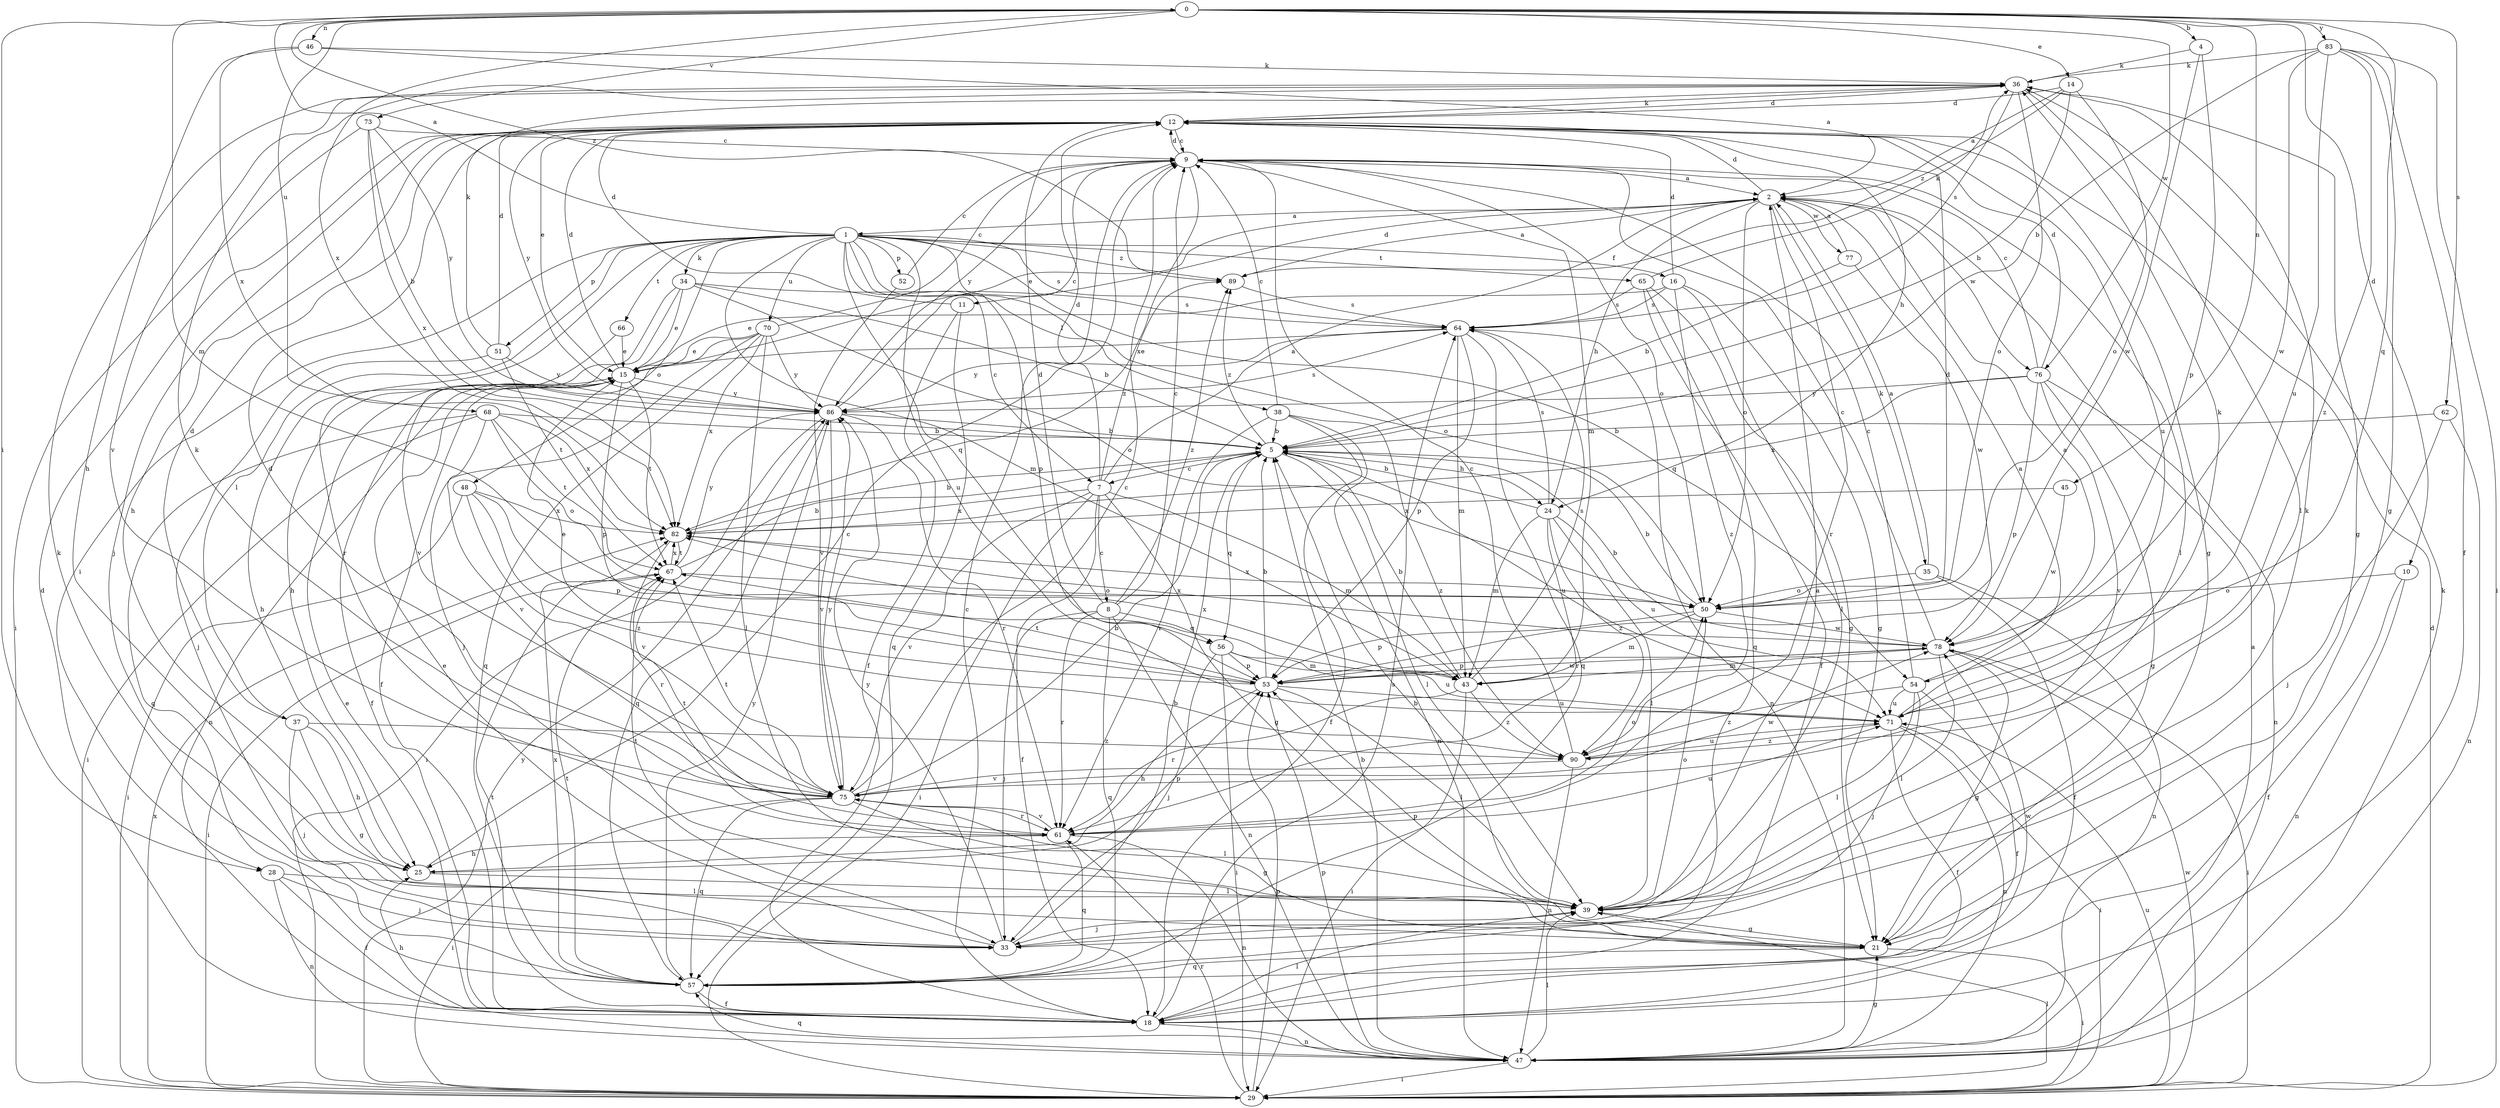 strict digraph  {
0;
1;
2;
4;
5;
7;
8;
9;
10;
11;
12;
14;
15;
16;
18;
21;
24;
25;
28;
29;
33;
34;
35;
36;
37;
38;
39;
43;
45;
46;
47;
48;
50;
51;
52;
53;
54;
56;
57;
61;
62;
64;
65;
66;
67;
68;
70;
71;
73;
75;
76;
77;
78;
82;
83;
86;
89;
90;
0 -> 4  [label=b];
0 -> 10  [label=d];
0 -> 14  [label=e];
0 -> 28  [label=i];
0 -> 43  [label=m];
0 -> 45  [label=n];
0 -> 46  [label=n];
0 -> 54  [label=q];
0 -> 62  [label=s];
0 -> 68  [label=u];
0 -> 73  [label=v];
0 -> 76  [label=w];
0 -> 82  [label=x];
0 -> 83  [label=y];
0 -> 89  [label=z];
1 -> 0  [label=a];
1 -> 7  [label=c];
1 -> 16  [label=f];
1 -> 28  [label=i];
1 -> 34  [label=k];
1 -> 37  [label=l];
1 -> 38  [label=l];
1 -> 43  [label=m];
1 -> 48  [label=o];
1 -> 50  [label=o];
1 -> 51  [label=p];
1 -> 52  [label=p];
1 -> 53  [label=p];
1 -> 54  [label=q];
1 -> 56  [label=q];
1 -> 61  [label=r];
1 -> 64  [label=s];
1 -> 65  [label=t];
1 -> 66  [label=t];
1 -> 70  [label=u];
1 -> 71  [label=u];
1 -> 89  [label=z];
2 -> 1  [label=a];
2 -> 11  [label=d];
2 -> 12  [label=d];
2 -> 15  [label=e];
2 -> 24  [label=h];
2 -> 35  [label=k];
2 -> 50  [label=o];
2 -> 61  [label=r];
2 -> 76  [label=w];
2 -> 77  [label=w];
4 -> 36  [label=k];
4 -> 53  [label=p];
4 -> 78  [label=w];
5 -> 7  [label=c];
5 -> 24  [label=h];
5 -> 39  [label=l];
5 -> 56  [label=q];
5 -> 71  [label=u];
5 -> 89  [label=z];
7 -> 2  [label=a];
7 -> 8  [label=c];
7 -> 12  [label=d];
7 -> 18  [label=f];
7 -> 21  [label=g];
7 -> 29  [label=i];
7 -> 43  [label=m];
7 -> 75  [label=v];
7 -> 82  [label=x];
7 -> 89  [label=z];
8 -> 9  [label=c];
8 -> 12  [label=d];
8 -> 33  [label=j];
8 -> 47  [label=n];
8 -> 56  [label=q];
8 -> 57  [label=q];
8 -> 61  [label=r];
8 -> 89  [label=z];
9 -> 2  [label=a];
9 -> 12  [label=d];
9 -> 39  [label=l];
9 -> 43  [label=m];
9 -> 50  [label=o];
9 -> 82  [label=x];
9 -> 86  [label=y];
10 -> 18  [label=f];
10 -> 47  [label=n];
10 -> 50  [label=o];
11 -> 12  [label=d];
11 -> 18  [label=f];
11 -> 57  [label=q];
12 -> 9  [label=c];
12 -> 15  [label=e];
12 -> 21  [label=g];
12 -> 24  [label=h];
12 -> 25  [label=h];
12 -> 33  [label=j];
12 -> 36  [label=k];
12 -> 71  [label=u];
12 -> 86  [label=y];
14 -> 2  [label=a];
14 -> 5  [label=b];
14 -> 12  [label=d];
14 -> 50  [label=o];
14 -> 89  [label=z];
15 -> 12  [label=d];
15 -> 18  [label=f];
15 -> 47  [label=n];
15 -> 53  [label=p];
15 -> 67  [label=t];
15 -> 86  [label=y];
16 -> 12  [label=d];
16 -> 15  [label=e];
16 -> 21  [label=g];
16 -> 39  [label=l];
16 -> 64  [label=s];
16 -> 90  [label=z];
18 -> 9  [label=c];
18 -> 12  [label=d];
18 -> 15  [label=e];
18 -> 25  [label=h];
18 -> 39  [label=l];
18 -> 47  [label=n];
18 -> 64  [label=s];
18 -> 67  [label=t];
21 -> 5  [label=b];
21 -> 29  [label=i];
21 -> 53  [label=p];
21 -> 57  [label=q];
24 -> 5  [label=b];
24 -> 39  [label=l];
24 -> 43  [label=m];
24 -> 61  [label=r];
24 -> 64  [label=s];
24 -> 71  [label=u];
24 -> 90  [label=z];
25 -> 9  [label=c];
25 -> 39  [label=l];
25 -> 53  [label=p];
28 -> 18  [label=f];
28 -> 33  [label=j];
28 -> 39  [label=l];
28 -> 47  [label=n];
29 -> 12  [label=d];
29 -> 39  [label=l];
29 -> 53  [label=p];
29 -> 61  [label=r];
29 -> 71  [label=u];
29 -> 78  [label=w];
29 -> 82  [label=x];
29 -> 86  [label=y];
33 -> 2  [label=a];
33 -> 5  [label=b];
33 -> 15  [label=e];
33 -> 86  [label=y];
34 -> 5  [label=b];
34 -> 15  [label=e];
34 -> 25  [label=h];
34 -> 50  [label=o];
34 -> 64  [label=s];
34 -> 75  [label=v];
35 -> 2  [label=a];
35 -> 18  [label=f];
35 -> 47  [label=n];
35 -> 50  [label=o];
36 -> 12  [label=d];
36 -> 21  [label=g];
36 -> 39  [label=l];
36 -> 50  [label=o];
36 -> 64  [label=s];
36 -> 75  [label=v];
37 -> 12  [label=d];
37 -> 21  [label=g];
37 -> 25  [label=h];
37 -> 33  [label=j];
37 -> 90  [label=z];
38 -> 5  [label=b];
38 -> 9  [label=c];
38 -> 18  [label=f];
38 -> 47  [label=n];
38 -> 61  [label=r];
38 -> 90  [label=z];
39 -> 21  [label=g];
39 -> 33  [label=j];
39 -> 36  [label=k];
39 -> 50  [label=o];
39 -> 67  [label=t];
43 -> 5  [label=b];
43 -> 29  [label=i];
43 -> 61  [label=r];
43 -> 64  [label=s];
43 -> 82  [label=x];
43 -> 90  [label=z];
45 -> 78  [label=w];
45 -> 82  [label=x];
46 -> 2  [label=a];
46 -> 25  [label=h];
46 -> 36  [label=k];
46 -> 82  [label=x];
47 -> 2  [label=a];
47 -> 5  [label=b];
47 -> 21  [label=g];
47 -> 29  [label=i];
47 -> 36  [label=k];
47 -> 39  [label=l];
47 -> 53  [label=p];
47 -> 57  [label=q];
48 -> 29  [label=i];
48 -> 53  [label=p];
48 -> 75  [label=v];
48 -> 82  [label=x];
48 -> 90  [label=z];
50 -> 5  [label=b];
50 -> 12  [label=d];
50 -> 43  [label=m];
50 -> 53  [label=p];
50 -> 78  [label=w];
50 -> 82  [label=x];
51 -> 12  [label=d];
51 -> 33  [label=j];
51 -> 36  [label=k];
51 -> 67  [label=t];
51 -> 86  [label=y];
52 -> 9  [label=c];
52 -> 75  [label=v];
53 -> 5  [label=b];
53 -> 15  [label=e];
53 -> 25  [label=h];
53 -> 39  [label=l];
53 -> 67  [label=t];
53 -> 71  [label=u];
53 -> 78  [label=w];
54 -> 2  [label=a];
54 -> 9  [label=c];
54 -> 18  [label=f];
54 -> 33  [label=j];
54 -> 39  [label=l];
54 -> 71  [label=u];
54 -> 90  [label=z];
56 -> 29  [label=i];
56 -> 33  [label=j];
56 -> 43  [label=m];
56 -> 53  [label=p];
56 -> 71  [label=u];
57 -> 18  [label=f];
57 -> 36  [label=k];
57 -> 67  [label=t];
57 -> 78  [label=w];
57 -> 82  [label=x];
57 -> 86  [label=y];
61 -> 25  [label=h];
61 -> 47  [label=n];
61 -> 50  [label=o];
61 -> 57  [label=q];
61 -> 67  [label=t];
61 -> 71  [label=u];
61 -> 75  [label=v];
62 -> 5  [label=b];
62 -> 33  [label=j];
62 -> 47  [label=n];
64 -> 15  [label=e];
64 -> 43  [label=m];
64 -> 47  [label=n];
64 -> 53  [label=p];
64 -> 57  [label=q];
64 -> 86  [label=y];
65 -> 18  [label=f];
65 -> 21  [label=g];
65 -> 36  [label=k];
65 -> 57  [label=q];
65 -> 64  [label=s];
66 -> 15  [label=e];
66 -> 25  [label=h];
67 -> 5  [label=b];
67 -> 29  [label=i];
67 -> 50  [label=o];
67 -> 82  [label=x];
67 -> 86  [label=y];
68 -> 5  [label=b];
68 -> 29  [label=i];
68 -> 50  [label=o];
68 -> 57  [label=q];
68 -> 67  [label=t];
68 -> 75  [label=v];
68 -> 82  [label=x];
70 -> 9  [label=c];
70 -> 15  [label=e];
70 -> 18  [label=f];
70 -> 33  [label=j];
70 -> 39  [label=l];
70 -> 57  [label=q];
70 -> 82  [label=x];
70 -> 86  [label=y];
71 -> 2  [label=a];
71 -> 18  [label=f];
71 -> 29  [label=i];
71 -> 36  [label=k];
71 -> 47  [label=n];
71 -> 90  [label=z];
73 -> 5  [label=b];
73 -> 9  [label=c];
73 -> 29  [label=i];
73 -> 82  [label=x];
73 -> 86  [label=y];
75 -> 5  [label=b];
75 -> 9  [label=c];
75 -> 12  [label=d];
75 -> 21  [label=g];
75 -> 29  [label=i];
75 -> 36  [label=k];
75 -> 39  [label=l];
75 -> 57  [label=q];
75 -> 61  [label=r];
75 -> 67  [label=t];
75 -> 78  [label=w];
75 -> 86  [label=y];
76 -> 9  [label=c];
76 -> 12  [label=d];
76 -> 21  [label=g];
76 -> 47  [label=n];
76 -> 53  [label=p];
76 -> 75  [label=v];
76 -> 82  [label=x];
76 -> 86  [label=y];
77 -> 2  [label=a];
77 -> 5  [label=b];
77 -> 78  [label=w];
78 -> 5  [label=b];
78 -> 9  [label=c];
78 -> 21  [label=g];
78 -> 29  [label=i];
78 -> 39  [label=l];
78 -> 43  [label=m];
78 -> 53  [label=p];
78 -> 82  [label=x];
82 -> 5  [label=b];
82 -> 61  [label=r];
82 -> 67  [label=t];
83 -> 5  [label=b];
83 -> 18  [label=f];
83 -> 21  [label=g];
83 -> 29  [label=i];
83 -> 36  [label=k];
83 -> 71  [label=u];
83 -> 78  [label=w];
83 -> 90  [label=z];
86 -> 5  [label=b];
86 -> 9  [label=c];
86 -> 29  [label=i];
86 -> 57  [label=q];
86 -> 61  [label=r];
86 -> 64  [label=s];
86 -> 75  [label=v];
89 -> 2  [label=a];
89 -> 64  [label=s];
90 -> 9  [label=c];
90 -> 47  [label=n];
90 -> 71  [label=u];
90 -> 75  [label=v];
}
